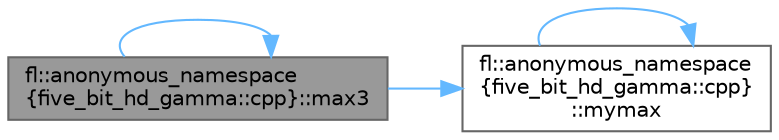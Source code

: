 digraph "fl::anonymous_namespace{five_bit_hd_gamma::cpp}::max3"
{
 // LATEX_PDF_SIZE
  bgcolor="transparent";
  edge [fontname=Helvetica,fontsize=10,labelfontname=Helvetica,labelfontsize=10];
  node [fontname=Helvetica,fontsize=10,shape=box,height=0.2,width=0.4];
  rankdir="LR";
  Node1 [id="Node000001",label="fl::anonymous_namespace\l\{five_bit_hd_gamma::cpp\}::max3",height=0.2,width=0.4,color="gray40", fillcolor="grey60", style="filled", fontcolor="black",tooltip=" "];
  Node1 -> Node1 [id="edge1_Node000001_Node000001",color="steelblue1",style="solid",tooltip=" "];
  Node1 -> Node2 [id="edge2_Node000001_Node000002",color="steelblue1",style="solid",tooltip=" "];
  Node2 [id="Node000002",label="fl::anonymous_namespace\l\{five_bit_hd_gamma::cpp\}\l::mymax",height=0.2,width=0.4,color="grey40", fillcolor="white", style="filled",URL="$d9/d48/namespacefl_1_1anonymous__namespace_02five__bit__hd__gamma_8cpp_03.html#afe7d59c138f14896c92a4dfaf0cc2fae",tooltip=" "];
  Node2 -> Node2 [id="edge3_Node000002_Node000002",color="steelblue1",style="solid",tooltip=" "];
}
